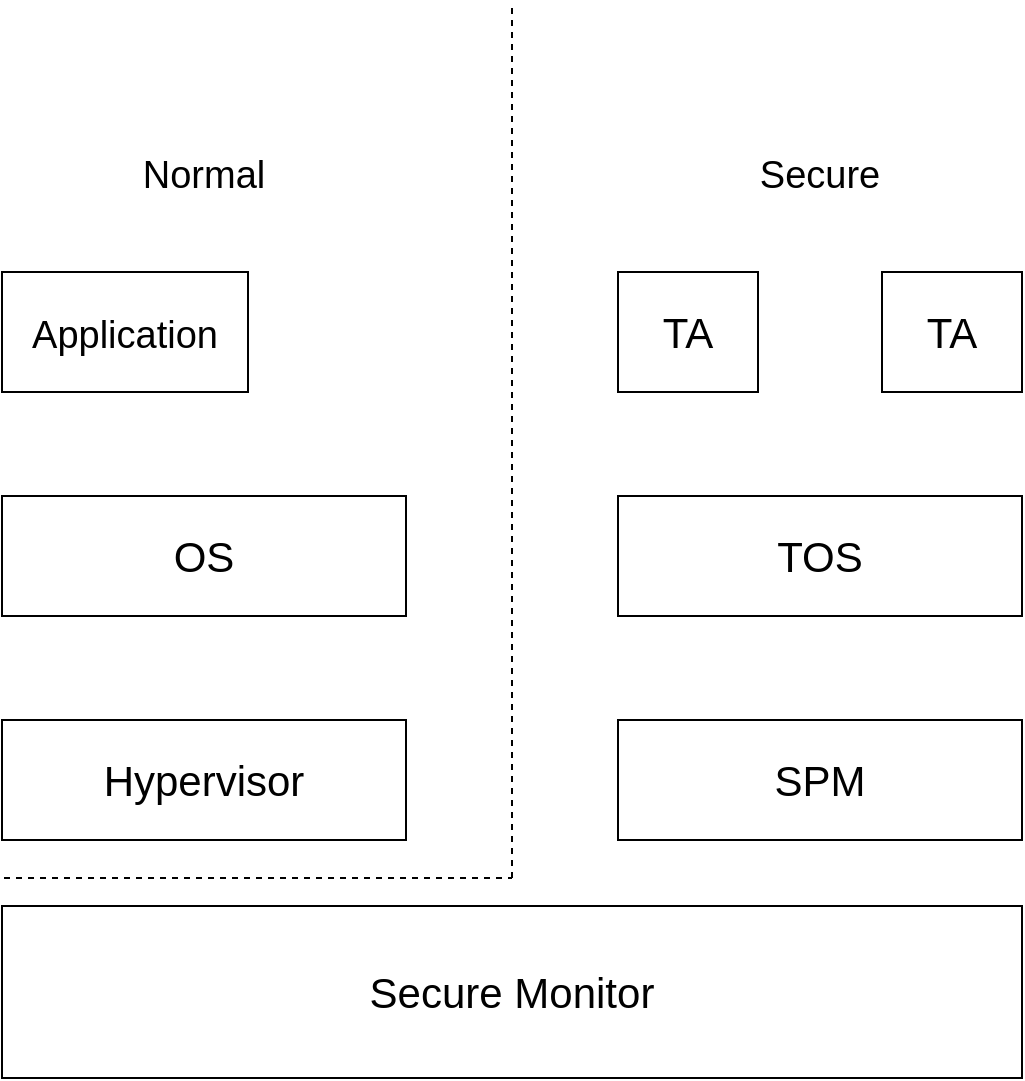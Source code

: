 <mxfile version="18.0.4" type="github">
  <diagram id="RqBa9nVkit30a7J5M0dk" name="Page-1">
    <mxGraphModel dx="1550" dy="835" grid="0" gridSize="10" guides="1" tooltips="1" connect="1" arrows="1" fold="1" page="0" pageScale="1" pageWidth="1200" pageHeight="1920" math="0" shadow="0">
      <root>
        <mxCell id="0" />
        <mxCell id="1" parent="0" />
        <mxCell id="QWCoNGlsIecfvtiFzba_-1" value="&lt;font style=&quot;font-size: 21px;&quot;&gt;Secure Monitor&lt;/font&gt;" style="rounded=0;whiteSpace=wrap;html=1;" vertex="1" parent="1">
          <mxGeometry x="379" y="529" width="510" height="86" as="geometry" />
        </mxCell>
        <mxCell id="QWCoNGlsIecfvtiFzba_-2" value="Hypervisor" style="rounded=0;whiteSpace=wrap;html=1;fontSize=21;" vertex="1" parent="1">
          <mxGeometry x="379" y="436" width="202" height="60" as="geometry" />
        </mxCell>
        <mxCell id="QWCoNGlsIecfvtiFzba_-5" value="" style="endArrow=none;dashed=1;html=1;rounded=0;fontSize=21;" edge="1" parent="1">
          <mxGeometry width="50" height="50" relative="1" as="geometry">
            <mxPoint x="634" y="515" as="sourcePoint" />
            <mxPoint x="634" y="77" as="targetPoint" />
          </mxGeometry>
        </mxCell>
        <mxCell id="QWCoNGlsIecfvtiFzba_-6" value="SPM" style="rounded=0;whiteSpace=wrap;html=1;fontSize=21;" vertex="1" parent="1">
          <mxGeometry x="687" y="436" width="202" height="60" as="geometry" />
        </mxCell>
        <mxCell id="QWCoNGlsIecfvtiFzba_-8" value="OS" style="rounded=0;whiteSpace=wrap;html=1;fontSize=21;" vertex="1" parent="1">
          <mxGeometry x="379" y="324" width="202" height="60" as="geometry" />
        </mxCell>
        <mxCell id="QWCoNGlsIecfvtiFzba_-9" value="TOS" style="rounded=0;whiteSpace=wrap;html=1;fontSize=21;" vertex="1" parent="1">
          <mxGeometry x="687" y="324" width="202" height="60" as="geometry" />
        </mxCell>
        <mxCell id="QWCoNGlsIecfvtiFzba_-10" value="TA" style="rounded=0;whiteSpace=wrap;html=1;fontSize=21;" vertex="1" parent="1">
          <mxGeometry x="687" y="212" width="70" height="60" as="geometry" />
        </mxCell>
        <mxCell id="QWCoNGlsIecfvtiFzba_-11" value="TA" style="rounded=0;whiteSpace=wrap;html=1;fontSize=21;" vertex="1" parent="1">
          <mxGeometry x="819" y="212" width="70" height="60" as="geometry" />
        </mxCell>
        <mxCell id="QWCoNGlsIecfvtiFzba_-13" value="&lt;font style=&quot;font-size: 19px;&quot;&gt;Application&lt;/font&gt;" style="rounded=0;whiteSpace=wrap;html=1;fontSize=21;" vertex="1" parent="1">
          <mxGeometry x="379" y="212" width="123" height="60" as="geometry" />
        </mxCell>
        <mxCell id="QWCoNGlsIecfvtiFzba_-14" value="" style="endArrow=none;dashed=1;html=1;rounded=0;fontSize=19;" edge="1" parent="1">
          <mxGeometry width="50" height="50" relative="1" as="geometry">
            <mxPoint x="380" y="515" as="sourcePoint" />
            <mxPoint x="634" y="515" as="targetPoint" />
          </mxGeometry>
        </mxCell>
        <mxCell id="QWCoNGlsIecfvtiFzba_-15" value="Normal" style="text;html=1;strokeColor=none;fillColor=none;align=center;verticalAlign=middle;whiteSpace=wrap;rounded=0;fontSize=19;" vertex="1" parent="1">
          <mxGeometry x="407" y="149" width="146" height="30" as="geometry" />
        </mxCell>
        <mxCell id="QWCoNGlsIecfvtiFzba_-16" value="Secure" style="text;html=1;strokeColor=none;fillColor=none;align=center;verticalAlign=middle;whiteSpace=wrap;rounded=0;fontSize=19;" vertex="1" parent="1">
          <mxGeometry x="715" y="149" width="146" height="30" as="geometry" />
        </mxCell>
      </root>
    </mxGraphModel>
  </diagram>
</mxfile>
